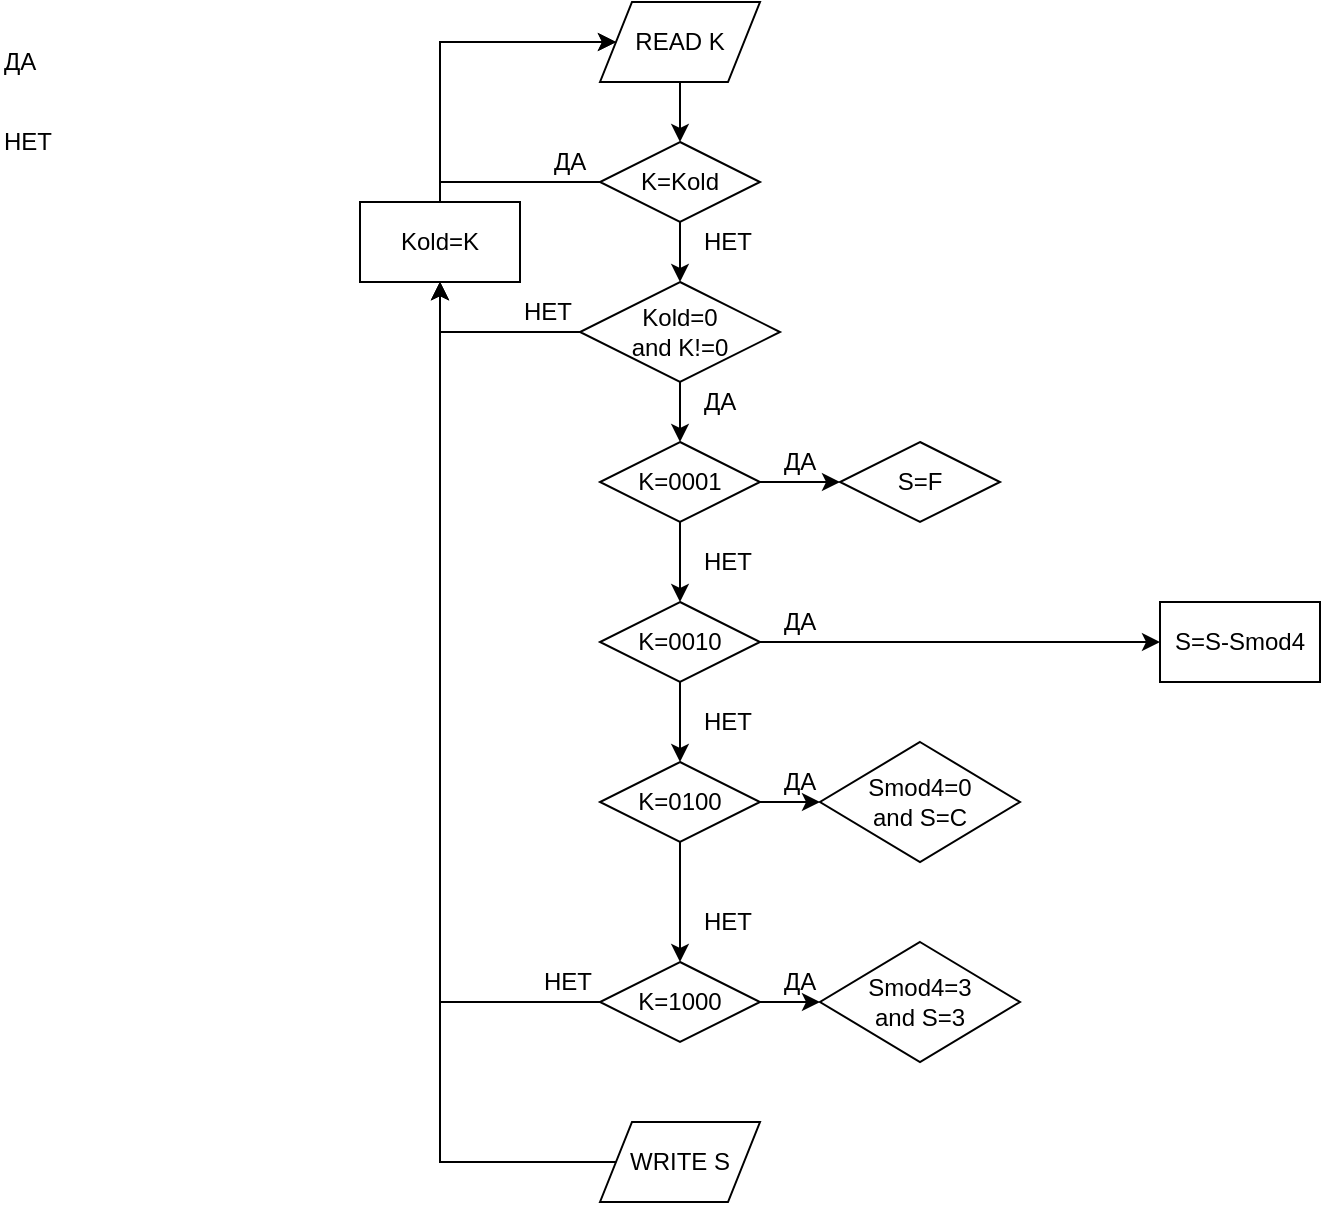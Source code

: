 <mxfile type="github" version="12.2.0" pages="1">
  <diagram id="wgFjlGgiPWJB2-E_jUXn" name="Page-1">
    <mxGraphModel grid="1" dx="782" dy="466" gridSize="10" guides="1" tooltips="1" connect="1" arrows="1" fold="1" page="1" pageScale="1" pageWidth="2336" pageHeight="1654" math="0" shadow="0">
      <root>
        <mxCell id="0"/>
        <mxCell id="1" parent="0"/>
        <mxCell id="krPqXdNdlhYM0oJRgE3l-5" parent="1" style="edgeStyle=orthogonalEdgeStyle;rounded=0;orthogonalLoop=1;jettySize=auto;html=1;exitX=0.5;exitY=1;exitDx=0;exitDy=0;entryX=0.5;entryY=0;entryDx=0;entryDy=0;" edge="1" source="krPqXdNdlhYM0oJRgE3l-1" target="krPqXdNdlhYM0oJRgE3l-3">
          <mxGeometry as="geometry" relative="1"/>
        </mxCell>
        <mxCell id="krPqXdNdlhYM0oJRgE3l-13" parent="1" style="edgeStyle=orthogonalEdgeStyle;rounded=0;orthogonalLoop=1;jettySize=auto;html=1;exitX=0;exitY=0.5;exitDx=0;exitDy=0;entryX=0;entryY=0.5;entryDx=0;entryDy=0;" edge="1" source="krPqXdNdlhYM0oJRgE3l-1" target="krPqXdNdlhYM0oJRgE3l-2">
          <mxGeometry as="geometry" relative="1">
            <Array as="points">
              <mxPoint x="280" y="130"/>
              <mxPoint x="280" y="60"/>
            </Array>
          </mxGeometry>
        </mxCell>
        <mxCell id="krPqXdNdlhYM0oJRgE3l-1" value="K=Kold" parent="1" style="rhombus;whiteSpace=wrap;html=1;" vertex="1">
          <mxGeometry as="geometry" x="360" y="110" width="80" height="40"/>
        </mxCell>
        <mxCell id="krPqXdNdlhYM0oJRgE3l-4" parent="1" style="edgeStyle=orthogonalEdgeStyle;rounded=0;orthogonalLoop=1;jettySize=auto;html=1;exitX=0.5;exitY=1;exitDx=0;exitDy=0;entryX=0.5;entryY=0;entryDx=0;entryDy=0;" edge="1" source="krPqXdNdlhYM0oJRgE3l-2" target="krPqXdNdlhYM0oJRgE3l-1">
          <mxGeometry as="geometry" relative="1">
            <mxPoint as="targetPoint" x="400" y="110"/>
          </mxGeometry>
        </mxCell>
        <mxCell id="krPqXdNdlhYM0oJRgE3l-2" value="READ K" parent="1" style="shape=parallelogram;perimeter=parallelogramPerimeter;whiteSpace=wrap;html=1;" vertex="1">
          <mxGeometry as="geometry" x="360" y="40" width="80" height="40"/>
        </mxCell>
        <mxCell id="krPqXdNdlhYM0oJRgE3l-10" parent="1" style="edgeStyle=orthogonalEdgeStyle;rounded=0;orthogonalLoop=1;jettySize=auto;html=1;exitX=0;exitY=0.5;exitDx=0;exitDy=0;entryX=0.5;entryY=1;entryDx=0;entryDy=0;" edge="1" source="krPqXdNdlhYM0oJRgE3l-3" target="krPqXdNdlhYM0oJRgE3l-9">
          <mxGeometry as="geometry" relative="1"/>
        </mxCell>
        <mxCell id="krPqXdNdlhYM0oJRgE3l-17" parent="1" style="edgeStyle=orthogonalEdgeStyle;rounded=0;orthogonalLoop=1;jettySize=auto;html=1;exitX=0.5;exitY=1;exitDx=0;exitDy=0;entryX=0.5;entryY=0;entryDx=0;entryDy=0;" edge="1" source="krPqXdNdlhYM0oJRgE3l-3" target="krPqXdNdlhYM0oJRgE3l-16">
          <mxGeometry as="geometry" relative="1"/>
        </mxCell>
        <mxCell id="krPqXdNdlhYM0oJRgE3l-3" value="Kold=0&lt;br&gt;and K!=0" parent="1" style="rhombus;whiteSpace=wrap;html=1;" vertex="1">
          <mxGeometry as="geometry" x="350" y="180" width="100" height="50"/>
        </mxCell>
        <mxCell id="krPqXdNdlhYM0oJRgE3l-6" value="НЕТ" parent="1" style="text;html=1;resizable=0;points=[];autosize=1;align=left;verticalAlign=top;spacingTop=-4;" vertex="1">
          <mxGeometry as="geometry" x="410" y="150" width="40" height="20"/>
        </mxCell>
        <mxCell id="krPqXdNdlhYM0oJRgE3l-7" value="ДА" parent="1" style="text;html=1;resizable=0;points=[];autosize=1;align=left;verticalAlign=top;spacingTop=-4;" vertex="1">
          <mxGeometry as="geometry" x="60" y="60" width="30" height="20"/>
        </mxCell>
        <mxCell id="krPqXdNdlhYM0oJRgE3l-8" value="НЕТ" parent="1" style="text;html=1;resizable=0;points=[];autosize=1;align=left;verticalAlign=top;spacingTop=-4;" vertex="1">
          <mxGeometry as="geometry" x="60" y="100" width="40" height="20"/>
        </mxCell>
        <mxCell id="krPqXdNdlhYM0oJRgE3l-12" parent="1" style="edgeStyle=orthogonalEdgeStyle;rounded=0;orthogonalLoop=1;jettySize=auto;html=1;exitX=0.5;exitY=0;exitDx=0;exitDy=0;entryX=0;entryY=0.5;entryDx=0;entryDy=0;" edge="1" source="krPqXdNdlhYM0oJRgE3l-9" target="krPqXdNdlhYM0oJRgE3l-2">
          <mxGeometry as="geometry" relative="1">
            <mxPoint as="sourcePoint" x="280" y="150"/>
            <Array as="points">
              <mxPoint x="280" y="60"/>
            </Array>
          </mxGeometry>
        </mxCell>
        <mxCell id="krPqXdNdlhYM0oJRgE3l-9" value="Kold=K" parent="1" style="rounded=0;whiteSpace=wrap;html=1;" vertex="1">
          <mxGeometry as="geometry" x="240" y="140" width="80" height="40"/>
        </mxCell>
        <mxCell id="krPqXdNdlhYM0oJRgE3l-11" value="НЕТ" parent="1" style="text;html=1;resizable=0;points=[];autosize=1;align=left;verticalAlign=top;spacingTop=-4;" vertex="1">
          <mxGeometry as="geometry" x="320" y="185" width="40" height="20"/>
        </mxCell>
        <mxCell id="krPqXdNdlhYM0oJRgE3l-15" value="ДА" parent="1" style="text;html=1;resizable=0;points=[];autosize=1;align=left;verticalAlign=top;spacingTop=-4;" vertex="1">
          <mxGeometry as="geometry" x="335" y="110" width="30" height="20"/>
        </mxCell>
        <mxCell id="krPqXdNdlhYM0oJRgE3l-42" parent="1" style="edgeStyle=orthogonalEdgeStyle;rounded=0;orthogonalLoop=1;jettySize=auto;html=1;exitX=1;exitY=0.5;exitDx=0;exitDy=0;entryX=0;entryY=0.5;entryDx=0;entryDy=0;" edge="1" source="krPqXdNdlhYM0oJRgE3l-16" target="krPqXdNdlhYM0oJRgE3l-38">
          <mxGeometry as="geometry" relative="1"/>
        </mxCell>
        <mxCell id="krPqXdNdlhYM0oJRgE3l-16" value="K=0001" parent="1" style="rhombus;whiteSpace=wrap;html=1;" vertex="1">
          <mxGeometry as="geometry" x="360" y="260" width="80" height="40"/>
        </mxCell>
        <mxCell id="krPqXdNdlhYM0oJRgE3l-18" value="ДА" parent="1" style="text;html=1;resizable=0;points=[];autosize=1;align=left;verticalAlign=top;spacingTop=-4;" vertex="1">
          <mxGeometry as="geometry" x="410" y="230" width="30" height="20"/>
        </mxCell>
        <mxCell id="krPqXdNdlhYM0oJRgE3l-22" parent="1" style="edgeStyle=orthogonalEdgeStyle;rounded=0;orthogonalLoop=1;jettySize=auto;html=1;exitX=0.5;exitY=1;exitDx=0;exitDy=0;entryX=0.5;entryY=0;entryDx=0;entryDy=0;" edge="1" source="krPqXdNdlhYM0oJRgE3l-16" target="krPqXdNdlhYM0oJRgE3l-23">
          <mxGeometry as="geometry" relative="1">
            <mxPoint as="sourcePoint" x="400" y="300"/>
          </mxGeometry>
        </mxCell>
        <mxCell id="krPqXdNdlhYM0oJRgE3l-43" parent="1" style="edgeStyle=orthogonalEdgeStyle;rounded=0;orthogonalLoop=1;jettySize=auto;html=1;exitX=1;exitY=0.5;exitDx=0;exitDy=0;entryX=0;entryY=0.5;entryDx=0;entryDy=0;" edge="1" source="krPqXdNdlhYM0oJRgE3l-23" target="krPqXdNdlhYM0oJRgE3l-39">
          <mxGeometry as="geometry" relative="1"/>
        </mxCell>
        <mxCell id="krPqXdNdlhYM0oJRgE3l-23" value="K=0010" parent="1" style="rhombus;whiteSpace=wrap;html=1;" vertex="1">
          <mxGeometry as="geometry" x="360" y="340" width="80" height="40"/>
        </mxCell>
        <mxCell id="krPqXdNdlhYM0oJRgE3l-24" value="НЕТ" parent="1" style="text;html=1;resizable=0;points=[];autosize=1;align=left;verticalAlign=top;spacingTop=-4;" vertex="1">
          <mxGeometry as="geometry" x="410" y="310" width="40" height="20"/>
        </mxCell>
        <mxCell id="krPqXdNdlhYM0oJRgE3l-25" parent="1" style="edgeStyle=orthogonalEdgeStyle;rounded=0;orthogonalLoop=1;jettySize=auto;html=1;exitX=0.5;exitY=1;exitDx=0;exitDy=0;entryX=0.5;entryY=0;entryDx=0;entryDy=0;" edge="1" source="krPqXdNdlhYM0oJRgE3l-23" target="krPqXdNdlhYM0oJRgE3l-26">
          <mxGeometry as="geometry" relative="1">
            <mxPoint as="sourcePoint" x="400" y="390"/>
            <Array as="points"/>
          </mxGeometry>
        </mxCell>
        <mxCell id="krPqXdNdlhYM0oJRgE3l-44" parent="1" style="edgeStyle=orthogonalEdgeStyle;rounded=0;orthogonalLoop=1;jettySize=auto;html=1;exitX=1;exitY=0.5;exitDx=0;exitDy=0;entryX=0;entryY=0.5;entryDx=0;entryDy=0;" edge="1" source="krPqXdNdlhYM0oJRgE3l-26" target="krPqXdNdlhYM0oJRgE3l-40">
          <mxGeometry as="geometry" relative="1"/>
        </mxCell>
        <mxCell id="krPqXdNdlhYM0oJRgE3l-26" value="K=0100" parent="1" style="rhombus;whiteSpace=wrap;html=1;" vertex="1">
          <mxGeometry as="geometry" x="360" y="420" width="80" height="40"/>
        </mxCell>
        <mxCell id="krPqXdNdlhYM0oJRgE3l-27" value="НЕТ" parent="1" style="text;html=1;resizable=0;points=[];autosize=1;align=left;verticalAlign=top;spacingTop=-4;" vertex="1">
          <mxGeometry as="geometry" x="410" y="390" width="40" height="20"/>
        </mxCell>
        <mxCell id="krPqXdNdlhYM0oJRgE3l-28" parent="1" style="edgeStyle=orthogonalEdgeStyle;rounded=0;orthogonalLoop=1;jettySize=auto;html=1;exitX=0.5;exitY=1;exitDx=0;exitDy=0;entryX=0.5;entryY=0;entryDx=0;entryDy=0;" edge="1" source="krPqXdNdlhYM0oJRgE3l-26" target="krPqXdNdlhYM0oJRgE3l-29">
          <mxGeometry as="geometry" relative="1">
            <mxPoint as="sourcePoint" x="400" y="460"/>
          </mxGeometry>
        </mxCell>
        <mxCell id="krPqXdNdlhYM0oJRgE3l-34" parent="1" style="edgeStyle=orthogonalEdgeStyle;rounded=0;orthogonalLoop=1;jettySize=auto;html=1;exitX=0;exitY=0.5;exitDx=0;exitDy=0;entryX=0.5;entryY=1;entryDx=0;entryDy=0;" edge="1" source="krPqXdNdlhYM0oJRgE3l-29" target="krPqXdNdlhYM0oJRgE3l-9">
          <mxGeometry as="geometry" relative="1"/>
        </mxCell>
        <mxCell id="krPqXdNdlhYM0oJRgE3l-45" parent="1" style="edgeStyle=orthogonalEdgeStyle;rounded=0;orthogonalLoop=1;jettySize=auto;html=1;exitX=1;exitY=0.5;exitDx=0;exitDy=0;entryX=0;entryY=0.5;entryDx=0;entryDy=0;" edge="1" source="krPqXdNdlhYM0oJRgE3l-29" target="krPqXdNdlhYM0oJRgE3l-52">
          <mxGeometry as="geometry" relative="1">
            <mxPoint as="targetPoint" x="480" y="540"/>
          </mxGeometry>
        </mxCell>
        <mxCell id="krPqXdNdlhYM0oJRgE3l-29" value="K=1000" parent="1" style="rhombus;whiteSpace=wrap;html=1;" vertex="1">
          <mxGeometry as="geometry" x="360" y="520" width="80" height="40"/>
        </mxCell>
        <mxCell id="krPqXdNdlhYM0oJRgE3l-30" value="НЕТ" parent="1" style="text;html=1;resizable=0;points=[];autosize=1;align=left;verticalAlign=top;spacingTop=-4;" vertex="1">
          <mxGeometry as="geometry" x="410" y="490" width="40" height="20"/>
        </mxCell>
        <mxCell id="krPqXdNdlhYM0oJRgE3l-35" value="НЕТ" parent="1" style="text;html=1;resizable=0;points=[];autosize=1;align=left;verticalAlign=top;spacingTop=-4;" vertex="1">
          <mxGeometry as="geometry" x="330" y="520" width="40" height="20"/>
        </mxCell>
        <mxCell id="krPqXdNdlhYM0oJRgE3l-37" parent="1" style="edgeStyle=orthogonalEdgeStyle;rounded=0;orthogonalLoop=1;jettySize=auto;html=1;exitX=0;exitY=0.5;exitDx=0;exitDy=0;entryX=0.5;entryY=1;entryDx=0;entryDy=0;" edge="1" source="krPqXdNdlhYM0oJRgE3l-36" target="krPqXdNdlhYM0oJRgE3l-9">
          <mxGeometry as="geometry" relative="1"/>
        </mxCell>
        <mxCell id="krPqXdNdlhYM0oJRgE3l-36" value="WRITE S" parent="1" style="shape=parallelogram;perimeter=parallelogramPerimeter;whiteSpace=wrap;html=1;" vertex="1">
          <mxGeometry as="geometry" x="360" y="600" width="80" height="40"/>
        </mxCell>
        <mxCell id="krPqXdNdlhYM0oJRgE3l-38" value="S=F" parent="1" style="rhombus;whiteSpace=wrap;html=1;" vertex="1">
          <mxGeometry as="geometry" x="480" y="260" width="80" height="40"/>
        </mxCell>
        <mxCell id="krPqXdNdlhYM0oJRgE3l-39" value="S=S-Smod4" parent="1" style="rounded=0;whiteSpace=wrap;html=1;" vertex="1">
          <mxGeometry as="geometry" x="640" y="340" width="80" height="40"/>
        </mxCell>
        <mxCell id="krPqXdNdlhYM0oJRgE3l-40" value="Smod4=0&lt;br&gt;and S=C" parent="1" style="rhombus;whiteSpace=wrap;html=1;" vertex="1">
          <mxGeometry as="geometry" x="470" y="410" width="100" height="60"/>
        </mxCell>
        <mxCell id="krPqXdNdlhYM0oJRgE3l-46" value="ДА" parent="1" style="text;html=1;resizable=0;points=[];autosize=1;align=left;verticalAlign=top;spacingTop=-4;" vertex="1">
          <mxGeometry as="geometry" x="450" y="260" width="30" height="20"/>
        </mxCell>
        <mxCell id="krPqXdNdlhYM0oJRgE3l-47" value="ДА" parent="1" style="text;html=1;resizable=0;points=[];autosize=1;align=left;verticalAlign=top;spacingTop=-4;" vertex="1">
          <mxGeometry as="geometry" x="450" y="340" width="30" height="20"/>
        </mxCell>
        <mxCell id="krPqXdNdlhYM0oJRgE3l-48" value="ДА" parent="1" style="text;html=1;resizable=0;points=[];autosize=1;align=left;verticalAlign=top;spacingTop=-4;" vertex="1">
          <mxGeometry as="geometry" x="450" y="420" width="30" height="20"/>
        </mxCell>
        <mxCell id="krPqXdNdlhYM0oJRgE3l-49" value="ДА" parent="1" style="text;html=1;resizable=0;points=[];autosize=1;align=left;verticalAlign=top;spacingTop=-4;" vertex="1">
          <mxGeometry as="geometry" x="450" y="520" width="30" height="20"/>
        </mxCell>
        <mxCell id="krPqXdNdlhYM0oJRgE3l-52" value="Smod4=3&lt;br&gt;and S=3" parent="1" style="rhombus;whiteSpace=wrap;html=1;" vertex="1">
          <mxGeometry as="geometry" x="470" y="510" width="100" height="60"/>
        </mxCell>
      </root>
    </mxGraphModel>
  </diagram>
</mxfile>
